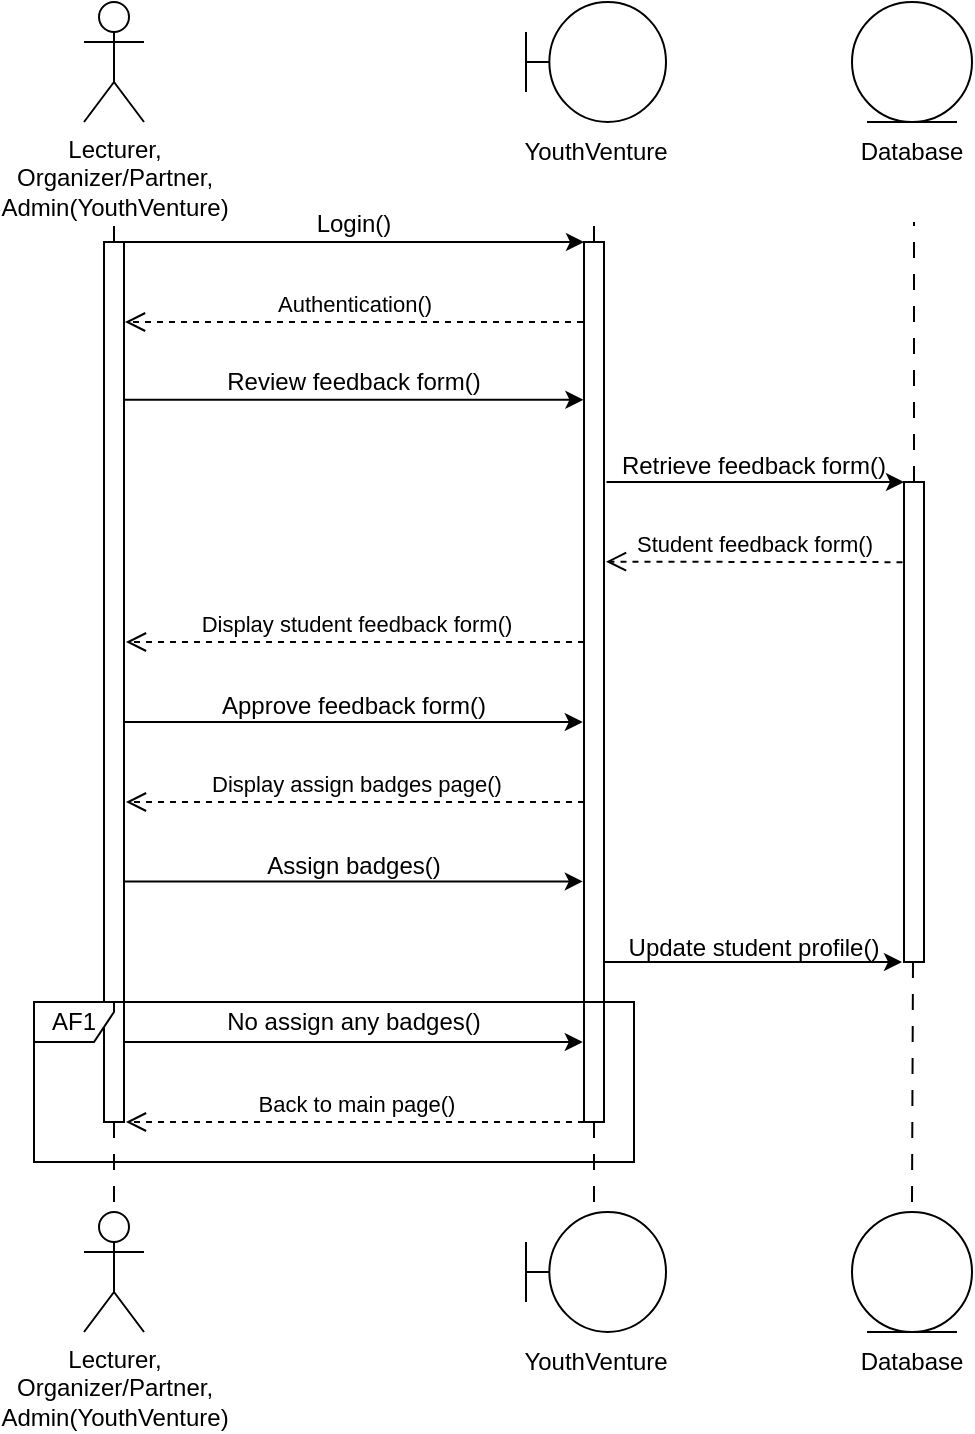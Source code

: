 <mxfile version="22.1.3" type="github">
  <diagram name="Page-1" id="OPlVekG7EvOGEbMsR3vl">
    <mxGraphModel dx="712" dy="770" grid="1" gridSize="10" guides="1" tooltips="1" connect="1" arrows="1" fold="1" page="1" pageScale="1" pageWidth="850" pageHeight="1100" math="0" shadow="0">
      <root>
        <mxCell id="0" />
        <mxCell id="1" parent="0" />
        <mxCell id="Q0n0BOvgEdY3svlBasPf-1" value="Lecturer,&lt;br&gt;Organizer/Partner,&lt;br&gt;Admin(YouthVenture)" style="shape=umlActor;verticalLabelPosition=bottom;verticalAlign=top;html=1;" vertex="1" parent="1">
          <mxGeometry x="45" y="40" width="30" height="60" as="geometry" />
        </mxCell>
        <mxCell id="Q0n0BOvgEdY3svlBasPf-2" value="" style="group" vertex="1" connectable="0" parent="1">
          <mxGeometry x="266" y="40" width="70" height="90" as="geometry" />
        </mxCell>
        <mxCell id="Q0n0BOvgEdY3svlBasPf-3" value="" style="shape=umlBoundary;whiteSpace=wrap;html=1;" vertex="1" parent="Q0n0BOvgEdY3svlBasPf-2">
          <mxGeometry width="70" height="60" as="geometry" />
        </mxCell>
        <mxCell id="Q0n0BOvgEdY3svlBasPf-4" value="YouthVenture" style="text;html=1;strokeColor=none;fillColor=none;align=center;verticalAlign=middle;whiteSpace=wrap;rounded=0;" vertex="1" parent="Q0n0BOvgEdY3svlBasPf-2">
          <mxGeometry x="5" y="60" width="60" height="30" as="geometry" />
        </mxCell>
        <mxCell id="Q0n0BOvgEdY3svlBasPf-5" value="" style="ellipse;shape=umlEntity;whiteSpace=wrap;html=1;" vertex="1" parent="1">
          <mxGeometry x="429" y="40" width="60" height="60" as="geometry" />
        </mxCell>
        <mxCell id="Q0n0BOvgEdY3svlBasPf-6" value="Database" style="text;html=1;strokeColor=none;fillColor=none;align=center;verticalAlign=middle;whiteSpace=wrap;rounded=0;" vertex="1" parent="1">
          <mxGeometry x="429" y="100" width="60" height="30" as="geometry" />
        </mxCell>
        <mxCell id="Q0n0BOvgEdY3svlBasPf-7" value="" style="endArrow=none;dashed=1;html=1;rounded=0;strokeWidth=1;dashPattern=8 8;" edge="1" parent="1" source="Q0n0BOvgEdY3svlBasPf-11">
          <mxGeometry width="50" height="50" relative="1" as="geometry">
            <mxPoint x="59.5" y="630" as="sourcePoint" />
            <mxPoint x="60" y="150" as="targetPoint" />
          </mxGeometry>
        </mxCell>
        <mxCell id="Q0n0BOvgEdY3svlBasPf-8" value="" style="endArrow=none;dashed=1;html=1;rounded=0;strokeWidth=1;dashPattern=8 8;" edge="1" parent="1" source="Q0n0BOvgEdY3svlBasPf-13">
          <mxGeometry width="50" height="50" relative="1" as="geometry">
            <mxPoint x="300.74" y="630" as="sourcePoint" />
            <mxPoint x="300" y="150" as="targetPoint" />
          </mxGeometry>
        </mxCell>
        <mxCell id="Q0n0BOvgEdY3svlBasPf-9" value="" style="endArrow=none;dashed=1;html=1;rounded=0;strokeWidth=1;dashPattern=8 8;" edge="1" parent="1" source="Q0n0BOvgEdY3svlBasPf-20">
          <mxGeometry width="50" height="50" relative="1" as="geometry">
            <mxPoint x="458.74" y="630" as="sourcePoint" />
            <mxPoint x="460" y="150" as="targetPoint" />
          </mxGeometry>
        </mxCell>
        <mxCell id="Q0n0BOvgEdY3svlBasPf-10" value="" style="endArrow=none;dashed=1;html=1;rounded=0;strokeWidth=1;dashPattern=8 8;" edge="1" parent="1" target="Q0n0BOvgEdY3svlBasPf-11">
          <mxGeometry width="50" height="50" relative="1" as="geometry">
            <mxPoint x="60" y="640" as="sourcePoint" />
            <mxPoint x="59.5" y="130" as="targetPoint" />
          </mxGeometry>
        </mxCell>
        <mxCell id="Q0n0BOvgEdY3svlBasPf-11" value="" style="rounded=0;whiteSpace=wrap;html=1;" vertex="1" parent="1">
          <mxGeometry x="55" y="160" width="10" height="440" as="geometry" />
        </mxCell>
        <mxCell id="Q0n0BOvgEdY3svlBasPf-12" value="" style="endArrow=none;dashed=1;html=1;rounded=0;strokeWidth=1;dashPattern=8 8;" edge="1" parent="1" target="Q0n0BOvgEdY3svlBasPf-13">
          <mxGeometry width="50" height="50" relative="1" as="geometry">
            <mxPoint x="300" y="640" as="sourcePoint" />
            <mxPoint x="300.74" y="130" as="targetPoint" />
          </mxGeometry>
        </mxCell>
        <mxCell id="Q0n0BOvgEdY3svlBasPf-13" value="" style="rounded=0;whiteSpace=wrap;html=1;" vertex="1" parent="1">
          <mxGeometry x="295" y="160" width="10" height="440" as="geometry" />
        </mxCell>
        <mxCell id="Q0n0BOvgEdY3svlBasPf-14" value="" style="endArrow=classic;html=1;rounded=0;exitX=1;exitY=0;exitDx=0;exitDy=0;entryX=0;entryY=0;entryDx=0;entryDy=0;" edge="1" parent="1" source="Q0n0BOvgEdY3svlBasPf-11" target="Q0n0BOvgEdY3svlBasPf-13">
          <mxGeometry width="50" height="50" relative="1" as="geometry">
            <mxPoint x="250" y="350" as="sourcePoint" />
            <mxPoint x="300" y="300" as="targetPoint" />
          </mxGeometry>
        </mxCell>
        <mxCell id="Q0n0BOvgEdY3svlBasPf-15" value="Login()" style="text;html=1;strokeColor=none;fillColor=none;align=center;verticalAlign=middle;whiteSpace=wrap;rounded=0;" vertex="1" parent="1">
          <mxGeometry x="150" y="136" width="60" height="30" as="geometry" />
        </mxCell>
        <mxCell id="Q0n0BOvgEdY3svlBasPf-16" value="Authentication()" style="html=1;verticalAlign=bottom;endArrow=open;dashed=1;endSize=8;curved=0;rounded=0;entryX=1.019;entryY=0.055;entryDx=0;entryDy=0;entryPerimeter=0;movable=1;resizable=1;rotatable=1;deletable=1;editable=1;locked=0;connectable=1;exitX=-0.081;exitY=0.055;exitDx=0;exitDy=0;exitPerimeter=0;" edge="1" parent="1">
          <mxGeometry x="-0.002" relative="1" as="geometry">
            <mxPoint x="65.5" y="200" as="targetPoint" />
            <mxPoint x="294.5" y="200" as="sourcePoint" />
            <mxPoint as="offset" />
          </mxGeometry>
        </mxCell>
        <mxCell id="Q0n0BOvgEdY3svlBasPf-17" value="" style="endArrow=classic;html=1;rounded=0;exitX=0.997;exitY=0.219;exitDx=0;exitDy=0;entryX=-0.029;entryY=0.219;entryDx=0;entryDy=0;exitPerimeter=0;entryPerimeter=0;movable=1;resizable=1;rotatable=1;deletable=1;editable=1;locked=0;connectable=1;" edge="1" parent="1">
          <mxGeometry width="50" height="50" relative="1" as="geometry">
            <mxPoint x="64.97" y="238.87" as="sourcePoint" />
            <mxPoint x="294.71" y="238.87" as="targetPoint" />
          </mxGeometry>
        </mxCell>
        <mxCell id="Q0n0BOvgEdY3svlBasPf-18" value="Review feedback form()" style="text;html=1;strokeColor=none;fillColor=none;align=center;verticalAlign=middle;whiteSpace=wrap;rounded=0;movable=1;resizable=1;rotatable=1;deletable=1;editable=1;locked=0;connectable=1;" vertex="1" parent="1">
          <mxGeometry x="110" y="215" width="140" height="30" as="geometry" />
        </mxCell>
        <mxCell id="Q0n0BOvgEdY3svlBasPf-19" value="" style="endArrow=none;dashed=1;html=1;rounded=0;strokeWidth=1;dashPattern=8 8;" edge="1" parent="1" target="Q0n0BOvgEdY3svlBasPf-20">
          <mxGeometry width="50" height="50" relative="1" as="geometry">
            <mxPoint x="459" y="640" as="sourcePoint" />
            <mxPoint x="458.74" y="130" as="targetPoint" />
          </mxGeometry>
        </mxCell>
        <mxCell id="Q0n0BOvgEdY3svlBasPf-20" value="" style="rounded=0;whiteSpace=wrap;html=1;" vertex="1" parent="1">
          <mxGeometry x="455" y="280" width="10" height="240" as="geometry" />
        </mxCell>
        <mxCell id="Q0n0BOvgEdY3svlBasPf-21" value="" style="endArrow=classic;html=1;rounded=0;entryX=0;entryY=0;entryDx=0;entryDy=0;exitX=1.124;exitY=0.163;exitDx=0;exitDy=0;exitPerimeter=0;" edge="1" parent="1" target="Q0n0BOvgEdY3svlBasPf-20">
          <mxGeometry width="50" height="50" relative="1" as="geometry">
            <mxPoint x="306.24" y="279.99" as="sourcePoint" />
            <mxPoint x="455" y="281.0" as="targetPoint" />
          </mxGeometry>
        </mxCell>
        <mxCell id="Q0n0BOvgEdY3svlBasPf-22" value="Retrieve feedback form()" style="text;html=1;strokeColor=none;fillColor=none;align=center;verticalAlign=middle;whiteSpace=wrap;rounded=0;" vertex="1" parent="1">
          <mxGeometry x="310" y="257" width="140" height="30" as="geometry" />
        </mxCell>
        <mxCell id="Q0n0BOvgEdY3svlBasPf-23" value="Student feedback form()" style="html=1;verticalAlign=bottom;endArrow=open;dashed=1;endSize=8;curved=0;rounded=0;entryX=1.1;entryY=0.444;entryDx=0;entryDy=0;entryPerimeter=0;exitX=-0.076;exitY=0.167;exitDx=0;exitDy=0;exitPerimeter=0;" edge="1" parent="1" source="Q0n0BOvgEdY3svlBasPf-20">
          <mxGeometry relative="1" as="geometry">
            <mxPoint x="306" y="319.84" as="targetPoint" />
            <mxPoint x="450" y="320" as="sourcePoint" />
          </mxGeometry>
        </mxCell>
        <mxCell id="Q0n0BOvgEdY3svlBasPf-24" value="Display student feedback form()" style="html=1;verticalAlign=bottom;endArrow=open;dashed=1;endSize=8;curved=0;rounded=0;exitX=-0.012;exitY=0.383;exitDx=0;exitDy=0;exitPerimeter=0;entryX=1.085;entryY=0.383;entryDx=0;entryDy=0;entryPerimeter=0;movable=1;resizable=1;rotatable=1;deletable=1;editable=1;locked=0;connectable=1;" edge="1" parent="1">
          <mxGeometry x="-0.001" relative="1" as="geometry">
            <mxPoint x="65.97" y="360.0" as="targetPoint" />
            <mxPoint x="295" y="360.0" as="sourcePoint" />
            <mxPoint as="offset" />
          </mxGeometry>
        </mxCell>
        <mxCell id="Q0n0BOvgEdY3svlBasPf-31" value="" style="endArrow=classic;html=1;rounded=0;exitX=1.02;exitY=0.712;exitDx=0;exitDy=0;exitPerimeter=0;entryX=-0.04;entryY=0.712;entryDx=0;entryDy=0;entryPerimeter=0;movable=1;resizable=1;rotatable=1;deletable=1;editable=1;locked=0;connectable=1;" edge="1" parent="1">
          <mxGeometry width="50" height="50" relative="1" as="geometry">
            <mxPoint x="65" y="479.71" as="sourcePoint" />
            <mxPoint x="294.4" y="479.71" as="targetPoint" />
          </mxGeometry>
        </mxCell>
        <mxCell id="Q0n0BOvgEdY3svlBasPf-32" value="Assign badges()" style="text;html=1;strokeColor=none;fillColor=none;align=center;verticalAlign=middle;whiteSpace=wrap;rounded=0;movable=1;resizable=1;rotatable=1;deletable=1;editable=1;locked=0;connectable=1;" vertex="1" parent="1">
          <mxGeometry x="110" y="457" width="140" height="30" as="geometry" />
        </mxCell>
        <mxCell id="Q0n0BOvgEdY3svlBasPf-33" value="" style="endArrow=classic;html=1;rounded=0;movable=1;resizable=1;rotatable=1;deletable=1;editable=1;locked=0;connectable=1;exitX=1;exitY=0.739;exitDx=0;exitDy=0;exitPerimeter=0;" edge="1" parent="1">
          <mxGeometry width="50" height="50" relative="1" as="geometry">
            <mxPoint x="305" y="520" as="sourcePoint" />
            <mxPoint x="454" y="520" as="targetPoint" />
          </mxGeometry>
        </mxCell>
        <mxCell id="Q0n0BOvgEdY3svlBasPf-40" value="Lecturer,&lt;br style=&quot;border-color: var(--border-color);&quot;&gt;Organizer/Partner,&lt;br style=&quot;border-color: var(--border-color);&quot;&gt;Admin(YouthVenture)" style="shape=umlActor;verticalLabelPosition=bottom;verticalAlign=top;html=1;" vertex="1" parent="1">
          <mxGeometry x="45" y="645" width="30" height="60" as="geometry" />
        </mxCell>
        <mxCell id="Q0n0BOvgEdY3svlBasPf-41" value="" style="group" vertex="1" connectable="0" parent="1">
          <mxGeometry x="266" y="645" width="70" height="90" as="geometry" />
        </mxCell>
        <mxCell id="Q0n0BOvgEdY3svlBasPf-42" value="" style="shape=umlBoundary;whiteSpace=wrap;html=1;" vertex="1" parent="Q0n0BOvgEdY3svlBasPf-41">
          <mxGeometry width="70" height="60" as="geometry" />
        </mxCell>
        <mxCell id="Q0n0BOvgEdY3svlBasPf-43" value="YouthVenture" style="text;html=1;strokeColor=none;fillColor=none;align=center;verticalAlign=middle;whiteSpace=wrap;rounded=0;" vertex="1" parent="Q0n0BOvgEdY3svlBasPf-41">
          <mxGeometry x="5" y="60" width="60" height="30" as="geometry" />
        </mxCell>
        <mxCell id="Q0n0BOvgEdY3svlBasPf-44" value="" style="ellipse;shape=umlEntity;whiteSpace=wrap;html=1;" vertex="1" parent="1">
          <mxGeometry x="429" y="645" width="60" height="60" as="geometry" />
        </mxCell>
        <mxCell id="Q0n0BOvgEdY3svlBasPf-45" value="Database" style="text;html=1;strokeColor=none;fillColor=none;align=center;verticalAlign=middle;whiteSpace=wrap;rounded=0;" vertex="1" parent="1">
          <mxGeometry x="429" y="705" width="60" height="30" as="geometry" />
        </mxCell>
        <mxCell id="Q0n0BOvgEdY3svlBasPf-48" value="AF1" style="shape=umlFrame;whiteSpace=wrap;html=1;pointerEvents=0;width=40;height=20;" vertex="1" parent="1">
          <mxGeometry x="20" y="540" width="300" height="80" as="geometry" />
        </mxCell>
        <mxCell id="Q0n0BOvgEdY3svlBasPf-52" value="" style="endArrow=classic;html=1;rounded=0;exitX=1.02;exitY=0.712;exitDx=0;exitDy=0;exitPerimeter=0;entryX=-0.04;entryY=0.712;entryDx=0;entryDy=0;entryPerimeter=0;movable=1;resizable=1;rotatable=1;deletable=1;editable=1;locked=0;connectable=1;" edge="1" parent="1">
          <mxGeometry width="50" height="50" relative="1" as="geometry">
            <mxPoint x="65" y="400" as="sourcePoint" />
            <mxPoint x="294.4" y="400" as="targetPoint" />
          </mxGeometry>
        </mxCell>
        <mxCell id="Q0n0BOvgEdY3svlBasPf-53" value="Approve feedback form()" style="text;html=1;strokeColor=none;fillColor=none;align=center;verticalAlign=middle;whiteSpace=wrap;rounded=0;movable=1;resizable=1;rotatable=1;deletable=1;editable=1;locked=0;connectable=1;" vertex="1" parent="1">
          <mxGeometry x="110" y="377" width="140" height="30" as="geometry" />
        </mxCell>
        <mxCell id="Q0n0BOvgEdY3svlBasPf-54" value="Display assign badges page()" style="html=1;verticalAlign=bottom;endArrow=open;dashed=1;endSize=8;curved=0;rounded=0;exitX=-0.012;exitY=0.383;exitDx=0;exitDy=0;exitPerimeter=0;entryX=1.085;entryY=0.383;entryDx=0;entryDy=0;entryPerimeter=0;movable=1;resizable=1;rotatable=1;deletable=1;editable=1;locked=0;connectable=1;" edge="1" parent="1">
          <mxGeometry x="-0.001" relative="1" as="geometry">
            <mxPoint x="65.97" y="440.0" as="targetPoint" />
            <mxPoint x="295" y="440.0" as="sourcePoint" />
            <mxPoint as="offset" />
          </mxGeometry>
        </mxCell>
        <mxCell id="Q0n0BOvgEdY3svlBasPf-55" value="Update student profile()" style="text;html=1;strokeColor=none;fillColor=none;align=center;verticalAlign=middle;whiteSpace=wrap;rounded=0;" vertex="1" parent="1">
          <mxGeometry x="310" y="498" width="140" height="30" as="geometry" />
        </mxCell>
        <mxCell id="Q0n0BOvgEdY3svlBasPf-59" value="" style="endArrow=classic;html=1;rounded=0;exitX=1.02;exitY=0.712;exitDx=0;exitDy=0;exitPerimeter=0;entryX=-0.04;entryY=0.712;entryDx=0;entryDy=0;entryPerimeter=0;movable=1;resizable=1;rotatable=1;deletable=1;editable=1;locked=0;connectable=1;" edge="1" parent="1">
          <mxGeometry width="50" height="50" relative="1" as="geometry">
            <mxPoint x="65" y="560" as="sourcePoint" />
            <mxPoint x="294.4" y="560" as="targetPoint" />
          </mxGeometry>
        </mxCell>
        <mxCell id="Q0n0BOvgEdY3svlBasPf-60" value="No assign any badges()" style="text;html=1;strokeColor=none;fillColor=none;align=center;verticalAlign=middle;whiteSpace=wrap;rounded=0;movable=1;resizable=1;rotatable=1;deletable=1;editable=1;locked=0;connectable=1;" vertex="1" parent="1">
          <mxGeometry x="110" y="535" width="140" height="30" as="geometry" />
        </mxCell>
        <mxCell id="Q0n0BOvgEdY3svlBasPf-61" value="Back to main page()" style="html=1;verticalAlign=bottom;endArrow=open;dashed=1;endSize=8;curved=0;rounded=0;exitX=-0.012;exitY=0.383;exitDx=0;exitDy=0;exitPerimeter=0;entryX=1.085;entryY=0.383;entryDx=0;entryDy=0;entryPerimeter=0;movable=1;resizable=1;rotatable=1;deletable=1;editable=1;locked=0;connectable=1;" edge="1" parent="1">
          <mxGeometry x="-0.001" relative="1" as="geometry">
            <mxPoint x="65.97" y="600.0" as="targetPoint" />
            <mxPoint x="295" y="600.0" as="sourcePoint" />
            <mxPoint as="offset" />
          </mxGeometry>
        </mxCell>
      </root>
    </mxGraphModel>
  </diagram>
</mxfile>
